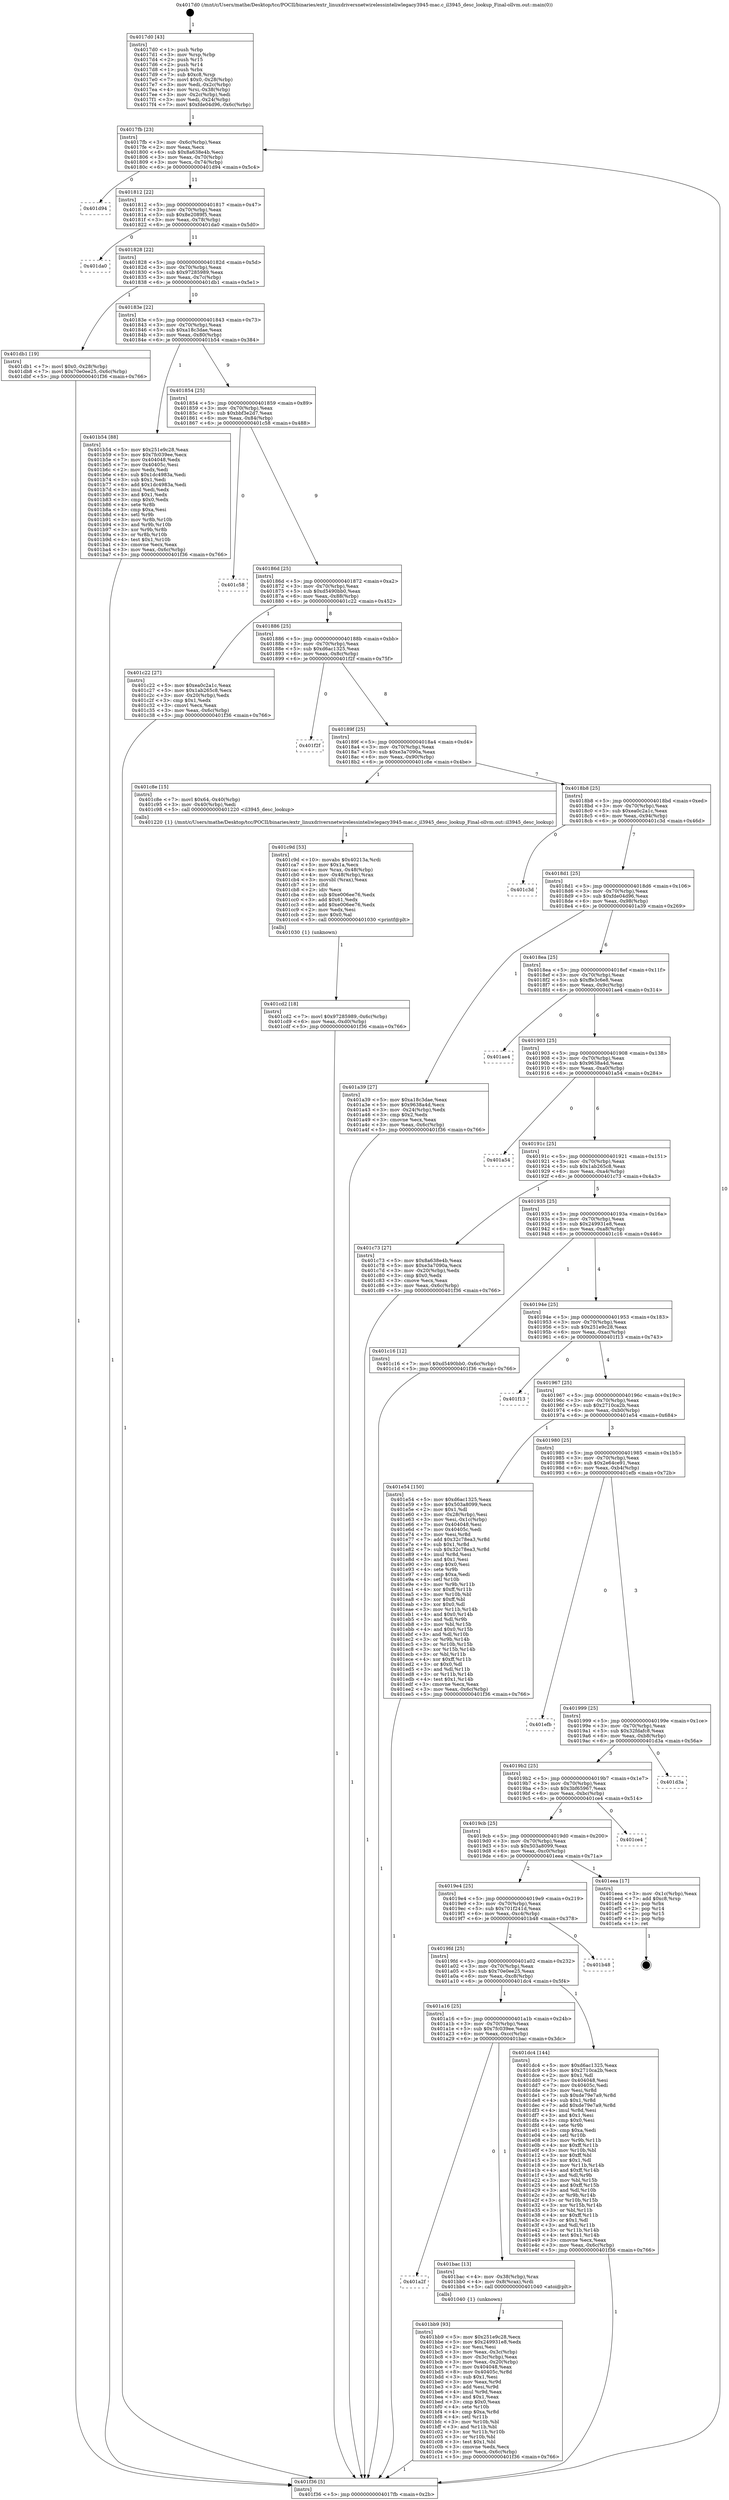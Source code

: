 digraph "0x4017d0" {
  label = "0x4017d0 (/mnt/c/Users/mathe/Desktop/tcc/POCII/binaries/extr_linuxdriversnetwirelessinteliwlegacy3945-mac.c_il3945_desc_lookup_Final-ollvm.out::main(0))"
  labelloc = "t"
  node[shape=record]

  Entry [label="",width=0.3,height=0.3,shape=circle,fillcolor=black,style=filled]
  "0x4017fb" [label="{
     0x4017fb [23]\l
     | [instrs]\l
     &nbsp;&nbsp;0x4017fb \<+3\>: mov -0x6c(%rbp),%eax\l
     &nbsp;&nbsp;0x4017fe \<+2\>: mov %eax,%ecx\l
     &nbsp;&nbsp;0x401800 \<+6\>: sub $0x8a638e4b,%ecx\l
     &nbsp;&nbsp;0x401806 \<+3\>: mov %eax,-0x70(%rbp)\l
     &nbsp;&nbsp;0x401809 \<+3\>: mov %ecx,-0x74(%rbp)\l
     &nbsp;&nbsp;0x40180c \<+6\>: je 0000000000401d94 \<main+0x5c4\>\l
  }"]
  "0x401d94" [label="{
     0x401d94\l
  }", style=dashed]
  "0x401812" [label="{
     0x401812 [22]\l
     | [instrs]\l
     &nbsp;&nbsp;0x401812 \<+5\>: jmp 0000000000401817 \<main+0x47\>\l
     &nbsp;&nbsp;0x401817 \<+3\>: mov -0x70(%rbp),%eax\l
     &nbsp;&nbsp;0x40181a \<+5\>: sub $0x8e2089f5,%eax\l
     &nbsp;&nbsp;0x40181f \<+3\>: mov %eax,-0x78(%rbp)\l
     &nbsp;&nbsp;0x401822 \<+6\>: je 0000000000401da0 \<main+0x5d0\>\l
  }"]
  Exit [label="",width=0.3,height=0.3,shape=circle,fillcolor=black,style=filled,peripheries=2]
  "0x401da0" [label="{
     0x401da0\l
  }", style=dashed]
  "0x401828" [label="{
     0x401828 [22]\l
     | [instrs]\l
     &nbsp;&nbsp;0x401828 \<+5\>: jmp 000000000040182d \<main+0x5d\>\l
     &nbsp;&nbsp;0x40182d \<+3\>: mov -0x70(%rbp),%eax\l
     &nbsp;&nbsp;0x401830 \<+5\>: sub $0x97285989,%eax\l
     &nbsp;&nbsp;0x401835 \<+3\>: mov %eax,-0x7c(%rbp)\l
     &nbsp;&nbsp;0x401838 \<+6\>: je 0000000000401db1 \<main+0x5e1\>\l
  }"]
  "0x401cd2" [label="{
     0x401cd2 [18]\l
     | [instrs]\l
     &nbsp;&nbsp;0x401cd2 \<+7\>: movl $0x97285989,-0x6c(%rbp)\l
     &nbsp;&nbsp;0x401cd9 \<+6\>: mov %eax,-0xd0(%rbp)\l
     &nbsp;&nbsp;0x401cdf \<+5\>: jmp 0000000000401f36 \<main+0x766\>\l
  }"]
  "0x401db1" [label="{
     0x401db1 [19]\l
     | [instrs]\l
     &nbsp;&nbsp;0x401db1 \<+7\>: movl $0x0,-0x28(%rbp)\l
     &nbsp;&nbsp;0x401db8 \<+7\>: movl $0x70e0ee25,-0x6c(%rbp)\l
     &nbsp;&nbsp;0x401dbf \<+5\>: jmp 0000000000401f36 \<main+0x766\>\l
  }"]
  "0x40183e" [label="{
     0x40183e [22]\l
     | [instrs]\l
     &nbsp;&nbsp;0x40183e \<+5\>: jmp 0000000000401843 \<main+0x73\>\l
     &nbsp;&nbsp;0x401843 \<+3\>: mov -0x70(%rbp),%eax\l
     &nbsp;&nbsp;0x401846 \<+5\>: sub $0xa18c3dae,%eax\l
     &nbsp;&nbsp;0x40184b \<+3\>: mov %eax,-0x80(%rbp)\l
     &nbsp;&nbsp;0x40184e \<+6\>: je 0000000000401b54 \<main+0x384\>\l
  }"]
  "0x401c9d" [label="{
     0x401c9d [53]\l
     | [instrs]\l
     &nbsp;&nbsp;0x401c9d \<+10\>: movabs $0x40213a,%rdi\l
     &nbsp;&nbsp;0x401ca7 \<+5\>: mov $0x1a,%ecx\l
     &nbsp;&nbsp;0x401cac \<+4\>: mov %rax,-0x48(%rbp)\l
     &nbsp;&nbsp;0x401cb0 \<+4\>: mov -0x48(%rbp),%rax\l
     &nbsp;&nbsp;0x401cb4 \<+3\>: movsbl (%rax),%eax\l
     &nbsp;&nbsp;0x401cb7 \<+1\>: cltd\l
     &nbsp;&nbsp;0x401cb8 \<+2\>: idiv %ecx\l
     &nbsp;&nbsp;0x401cba \<+6\>: sub $0xe006ee76,%edx\l
     &nbsp;&nbsp;0x401cc0 \<+3\>: add $0x61,%edx\l
     &nbsp;&nbsp;0x401cc3 \<+6\>: add $0xe006ee76,%edx\l
     &nbsp;&nbsp;0x401cc9 \<+2\>: mov %edx,%esi\l
     &nbsp;&nbsp;0x401ccb \<+2\>: mov $0x0,%al\l
     &nbsp;&nbsp;0x401ccd \<+5\>: call 0000000000401030 \<printf@plt\>\l
     | [calls]\l
     &nbsp;&nbsp;0x401030 \{1\} (unknown)\l
  }"]
  "0x401b54" [label="{
     0x401b54 [88]\l
     | [instrs]\l
     &nbsp;&nbsp;0x401b54 \<+5\>: mov $0x251e9c28,%eax\l
     &nbsp;&nbsp;0x401b59 \<+5\>: mov $0x7fc039ee,%ecx\l
     &nbsp;&nbsp;0x401b5e \<+7\>: mov 0x404048,%edx\l
     &nbsp;&nbsp;0x401b65 \<+7\>: mov 0x40405c,%esi\l
     &nbsp;&nbsp;0x401b6c \<+2\>: mov %edx,%edi\l
     &nbsp;&nbsp;0x401b6e \<+6\>: sub $0x1dc4983a,%edi\l
     &nbsp;&nbsp;0x401b74 \<+3\>: sub $0x1,%edi\l
     &nbsp;&nbsp;0x401b77 \<+6\>: add $0x1dc4983a,%edi\l
     &nbsp;&nbsp;0x401b7d \<+3\>: imul %edi,%edx\l
     &nbsp;&nbsp;0x401b80 \<+3\>: and $0x1,%edx\l
     &nbsp;&nbsp;0x401b83 \<+3\>: cmp $0x0,%edx\l
     &nbsp;&nbsp;0x401b86 \<+4\>: sete %r8b\l
     &nbsp;&nbsp;0x401b8a \<+3\>: cmp $0xa,%esi\l
     &nbsp;&nbsp;0x401b8d \<+4\>: setl %r9b\l
     &nbsp;&nbsp;0x401b91 \<+3\>: mov %r8b,%r10b\l
     &nbsp;&nbsp;0x401b94 \<+3\>: and %r9b,%r10b\l
     &nbsp;&nbsp;0x401b97 \<+3\>: xor %r9b,%r8b\l
     &nbsp;&nbsp;0x401b9a \<+3\>: or %r8b,%r10b\l
     &nbsp;&nbsp;0x401b9d \<+4\>: test $0x1,%r10b\l
     &nbsp;&nbsp;0x401ba1 \<+3\>: cmovne %ecx,%eax\l
     &nbsp;&nbsp;0x401ba4 \<+3\>: mov %eax,-0x6c(%rbp)\l
     &nbsp;&nbsp;0x401ba7 \<+5\>: jmp 0000000000401f36 \<main+0x766\>\l
  }"]
  "0x401854" [label="{
     0x401854 [25]\l
     | [instrs]\l
     &nbsp;&nbsp;0x401854 \<+5\>: jmp 0000000000401859 \<main+0x89\>\l
     &nbsp;&nbsp;0x401859 \<+3\>: mov -0x70(%rbp),%eax\l
     &nbsp;&nbsp;0x40185c \<+5\>: sub $0xbbf3e2d7,%eax\l
     &nbsp;&nbsp;0x401861 \<+6\>: mov %eax,-0x84(%rbp)\l
     &nbsp;&nbsp;0x401867 \<+6\>: je 0000000000401c58 \<main+0x488\>\l
  }"]
  "0x401bb9" [label="{
     0x401bb9 [93]\l
     | [instrs]\l
     &nbsp;&nbsp;0x401bb9 \<+5\>: mov $0x251e9c28,%ecx\l
     &nbsp;&nbsp;0x401bbe \<+5\>: mov $0x249931e8,%edx\l
     &nbsp;&nbsp;0x401bc3 \<+2\>: xor %esi,%esi\l
     &nbsp;&nbsp;0x401bc5 \<+3\>: mov %eax,-0x3c(%rbp)\l
     &nbsp;&nbsp;0x401bc8 \<+3\>: mov -0x3c(%rbp),%eax\l
     &nbsp;&nbsp;0x401bcb \<+3\>: mov %eax,-0x20(%rbp)\l
     &nbsp;&nbsp;0x401bce \<+7\>: mov 0x404048,%eax\l
     &nbsp;&nbsp;0x401bd5 \<+8\>: mov 0x40405c,%r8d\l
     &nbsp;&nbsp;0x401bdd \<+3\>: sub $0x1,%esi\l
     &nbsp;&nbsp;0x401be0 \<+3\>: mov %eax,%r9d\l
     &nbsp;&nbsp;0x401be3 \<+3\>: add %esi,%r9d\l
     &nbsp;&nbsp;0x401be6 \<+4\>: imul %r9d,%eax\l
     &nbsp;&nbsp;0x401bea \<+3\>: and $0x1,%eax\l
     &nbsp;&nbsp;0x401bed \<+3\>: cmp $0x0,%eax\l
     &nbsp;&nbsp;0x401bf0 \<+4\>: sete %r10b\l
     &nbsp;&nbsp;0x401bf4 \<+4\>: cmp $0xa,%r8d\l
     &nbsp;&nbsp;0x401bf8 \<+4\>: setl %r11b\l
     &nbsp;&nbsp;0x401bfc \<+3\>: mov %r10b,%bl\l
     &nbsp;&nbsp;0x401bff \<+3\>: and %r11b,%bl\l
     &nbsp;&nbsp;0x401c02 \<+3\>: xor %r11b,%r10b\l
     &nbsp;&nbsp;0x401c05 \<+3\>: or %r10b,%bl\l
     &nbsp;&nbsp;0x401c08 \<+3\>: test $0x1,%bl\l
     &nbsp;&nbsp;0x401c0b \<+3\>: cmovne %edx,%ecx\l
     &nbsp;&nbsp;0x401c0e \<+3\>: mov %ecx,-0x6c(%rbp)\l
     &nbsp;&nbsp;0x401c11 \<+5\>: jmp 0000000000401f36 \<main+0x766\>\l
  }"]
  "0x401c58" [label="{
     0x401c58\l
  }", style=dashed]
  "0x40186d" [label="{
     0x40186d [25]\l
     | [instrs]\l
     &nbsp;&nbsp;0x40186d \<+5\>: jmp 0000000000401872 \<main+0xa2\>\l
     &nbsp;&nbsp;0x401872 \<+3\>: mov -0x70(%rbp),%eax\l
     &nbsp;&nbsp;0x401875 \<+5\>: sub $0xd5490bb0,%eax\l
     &nbsp;&nbsp;0x40187a \<+6\>: mov %eax,-0x88(%rbp)\l
     &nbsp;&nbsp;0x401880 \<+6\>: je 0000000000401c22 \<main+0x452\>\l
  }"]
  "0x401a2f" [label="{
     0x401a2f\l
  }", style=dashed]
  "0x401c22" [label="{
     0x401c22 [27]\l
     | [instrs]\l
     &nbsp;&nbsp;0x401c22 \<+5\>: mov $0xea0c2a1c,%eax\l
     &nbsp;&nbsp;0x401c27 \<+5\>: mov $0x1ab265c8,%ecx\l
     &nbsp;&nbsp;0x401c2c \<+3\>: mov -0x20(%rbp),%edx\l
     &nbsp;&nbsp;0x401c2f \<+3\>: cmp $0x1,%edx\l
     &nbsp;&nbsp;0x401c32 \<+3\>: cmovl %ecx,%eax\l
     &nbsp;&nbsp;0x401c35 \<+3\>: mov %eax,-0x6c(%rbp)\l
     &nbsp;&nbsp;0x401c38 \<+5\>: jmp 0000000000401f36 \<main+0x766\>\l
  }"]
  "0x401886" [label="{
     0x401886 [25]\l
     | [instrs]\l
     &nbsp;&nbsp;0x401886 \<+5\>: jmp 000000000040188b \<main+0xbb\>\l
     &nbsp;&nbsp;0x40188b \<+3\>: mov -0x70(%rbp),%eax\l
     &nbsp;&nbsp;0x40188e \<+5\>: sub $0xd6ac1325,%eax\l
     &nbsp;&nbsp;0x401893 \<+6\>: mov %eax,-0x8c(%rbp)\l
     &nbsp;&nbsp;0x401899 \<+6\>: je 0000000000401f2f \<main+0x75f\>\l
  }"]
  "0x401bac" [label="{
     0x401bac [13]\l
     | [instrs]\l
     &nbsp;&nbsp;0x401bac \<+4\>: mov -0x38(%rbp),%rax\l
     &nbsp;&nbsp;0x401bb0 \<+4\>: mov 0x8(%rax),%rdi\l
     &nbsp;&nbsp;0x401bb4 \<+5\>: call 0000000000401040 \<atoi@plt\>\l
     | [calls]\l
     &nbsp;&nbsp;0x401040 \{1\} (unknown)\l
  }"]
  "0x401f2f" [label="{
     0x401f2f\l
  }", style=dashed]
  "0x40189f" [label="{
     0x40189f [25]\l
     | [instrs]\l
     &nbsp;&nbsp;0x40189f \<+5\>: jmp 00000000004018a4 \<main+0xd4\>\l
     &nbsp;&nbsp;0x4018a4 \<+3\>: mov -0x70(%rbp),%eax\l
     &nbsp;&nbsp;0x4018a7 \<+5\>: sub $0xe3a7090a,%eax\l
     &nbsp;&nbsp;0x4018ac \<+6\>: mov %eax,-0x90(%rbp)\l
     &nbsp;&nbsp;0x4018b2 \<+6\>: je 0000000000401c8e \<main+0x4be\>\l
  }"]
  "0x401a16" [label="{
     0x401a16 [25]\l
     | [instrs]\l
     &nbsp;&nbsp;0x401a16 \<+5\>: jmp 0000000000401a1b \<main+0x24b\>\l
     &nbsp;&nbsp;0x401a1b \<+3\>: mov -0x70(%rbp),%eax\l
     &nbsp;&nbsp;0x401a1e \<+5\>: sub $0x7fc039ee,%eax\l
     &nbsp;&nbsp;0x401a23 \<+6\>: mov %eax,-0xcc(%rbp)\l
     &nbsp;&nbsp;0x401a29 \<+6\>: je 0000000000401bac \<main+0x3dc\>\l
  }"]
  "0x401c8e" [label="{
     0x401c8e [15]\l
     | [instrs]\l
     &nbsp;&nbsp;0x401c8e \<+7\>: movl $0x64,-0x40(%rbp)\l
     &nbsp;&nbsp;0x401c95 \<+3\>: mov -0x40(%rbp),%edi\l
     &nbsp;&nbsp;0x401c98 \<+5\>: call 0000000000401220 \<il3945_desc_lookup\>\l
     | [calls]\l
     &nbsp;&nbsp;0x401220 \{1\} (/mnt/c/Users/mathe/Desktop/tcc/POCII/binaries/extr_linuxdriversnetwirelessinteliwlegacy3945-mac.c_il3945_desc_lookup_Final-ollvm.out::il3945_desc_lookup)\l
  }"]
  "0x4018b8" [label="{
     0x4018b8 [25]\l
     | [instrs]\l
     &nbsp;&nbsp;0x4018b8 \<+5\>: jmp 00000000004018bd \<main+0xed\>\l
     &nbsp;&nbsp;0x4018bd \<+3\>: mov -0x70(%rbp),%eax\l
     &nbsp;&nbsp;0x4018c0 \<+5\>: sub $0xea0c2a1c,%eax\l
     &nbsp;&nbsp;0x4018c5 \<+6\>: mov %eax,-0x94(%rbp)\l
     &nbsp;&nbsp;0x4018cb \<+6\>: je 0000000000401c3d \<main+0x46d\>\l
  }"]
  "0x401dc4" [label="{
     0x401dc4 [144]\l
     | [instrs]\l
     &nbsp;&nbsp;0x401dc4 \<+5\>: mov $0xd6ac1325,%eax\l
     &nbsp;&nbsp;0x401dc9 \<+5\>: mov $0x2710ca2b,%ecx\l
     &nbsp;&nbsp;0x401dce \<+2\>: mov $0x1,%dl\l
     &nbsp;&nbsp;0x401dd0 \<+7\>: mov 0x404048,%esi\l
     &nbsp;&nbsp;0x401dd7 \<+7\>: mov 0x40405c,%edi\l
     &nbsp;&nbsp;0x401dde \<+3\>: mov %esi,%r8d\l
     &nbsp;&nbsp;0x401de1 \<+7\>: sub $0xde79e7a9,%r8d\l
     &nbsp;&nbsp;0x401de8 \<+4\>: sub $0x1,%r8d\l
     &nbsp;&nbsp;0x401dec \<+7\>: add $0xde79e7a9,%r8d\l
     &nbsp;&nbsp;0x401df3 \<+4\>: imul %r8d,%esi\l
     &nbsp;&nbsp;0x401df7 \<+3\>: and $0x1,%esi\l
     &nbsp;&nbsp;0x401dfa \<+3\>: cmp $0x0,%esi\l
     &nbsp;&nbsp;0x401dfd \<+4\>: sete %r9b\l
     &nbsp;&nbsp;0x401e01 \<+3\>: cmp $0xa,%edi\l
     &nbsp;&nbsp;0x401e04 \<+4\>: setl %r10b\l
     &nbsp;&nbsp;0x401e08 \<+3\>: mov %r9b,%r11b\l
     &nbsp;&nbsp;0x401e0b \<+4\>: xor $0xff,%r11b\l
     &nbsp;&nbsp;0x401e0f \<+3\>: mov %r10b,%bl\l
     &nbsp;&nbsp;0x401e12 \<+3\>: xor $0xff,%bl\l
     &nbsp;&nbsp;0x401e15 \<+3\>: xor $0x1,%dl\l
     &nbsp;&nbsp;0x401e18 \<+3\>: mov %r11b,%r14b\l
     &nbsp;&nbsp;0x401e1b \<+4\>: and $0xff,%r14b\l
     &nbsp;&nbsp;0x401e1f \<+3\>: and %dl,%r9b\l
     &nbsp;&nbsp;0x401e22 \<+3\>: mov %bl,%r15b\l
     &nbsp;&nbsp;0x401e25 \<+4\>: and $0xff,%r15b\l
     &nbsp;&nbsp;0x401e29 \<+3\>: and %dl,%r10b\l
     &nbsp;&nbsp;0x401e2c \<+3\>: or %r9b,%r14b\l
     &nbsp;&nbsp;0x401e2f \<+3\>: or %r10b,%r15b\l
     &nbsp;&nbsp;0x401e32 \<+3\>: xor %r15b,%r14b\l
     &nbsp;&nbsp;0x401e35 \<+3\>: or %bl,%r11b\l
     &nbsp;&nbsp;0x401e38 \<+4\>: xor $0xff,%r11b\l
     &nbsp;&nbsp;0x401e3c \<+3\>: or $0x1,%dl\l
     &nbsp;&nbsp;0x401e3f \<+3\>: and %dl,%r11b\l
     &nbsp;&nbsp;0x401e42 \<+3\>: or %r11b,%r14b\l
     &nbsp;&nbsp;0x401e45 \<+4\>: test $0x1,%r14b\l
     &nbsp;&nbsp;0x401e49 \<+3\>: cmovne %ecx,%eax\l
     &nbsp;&nbsp;0x401e4c \<+3\>: mov %eax,-0x6c(%rbp)\l
     &nbsp;&nbsp;0x401e4f \<+5\>: jmp 0000000000401f36 \<main+0x766\>\l
  }"]
  "0x401c3d" [label="{
     0x401c3d\l
  }", style=dashed]
  "0x4018d1" [label="{
     0x4018d1 [25]\l
     | [instrs]\l
     &nbsp;&nbsp;0x4018d1 \<+5\>: jmp 00000000004018d6 \<main+0x106\>\l
     &nbsp;&nbsp;0x4018d6 \<+3\>: mov -0x70(%rbp),%eax\l
     &nbsp;&nbsp;0x4018d9 \<+5\>: sub $0xfde04d96,%eax\l
     &nbsp;&nbsp;0x4018de \<+6\>: mov %eax,-0x98(%rbp)\l
     &nbsp;&nbsp;0x4018e4 \<+6\>: je 0000000000401a39 \<main+0x269\>\l
  }"]
  "0x4019fd" [label="{
     0x4019fd [25]\l
     | [instrs]\l
     &nbsp;&nbsp;0x4019fd \<+5\>: jmp 0000000000401a02 \<main+0x232\>\l
     &nbsp;&nbsp;0x401a02 \<+3\>: mov -0x70(%rbp),%eax\l
     &nbsp;&nbsp;0x401a05 \<+5\>: sub $0x70e0ee25,%eax\l
     &nbsp;&nbsp;0x401a0a \<+6\>: mov %eax,-0xc8(%rbp)\l
     &nbsp;&nbsp;0x401a10 \<+6\>: je 0000000000401dc4 \<main+0x5f4\>\l
  }"]
  "0x401a39" [label="{
     0x401a39 [27]\l
     | [instrs]\l
     &nbsp;&nbsp;0x401a39 \<+5\>: mov $0xa18c3dae,%eax\l
     &nbsp;&nbsp;0x401a3e \<+5\>: mov $0x9638a4d,%ecx\l
     &nbsp;&nbsp;0x401a43 \<+3\>: mov -0x24(%rbp),%edx\l
     &nbsp;&nbsp;0x401a46 \<+3\>: cmp $0x2,%edx\l
     &nbsp;&nbsp;0x401a49 \<+3\>: cmovne %ecx,%eax\l
     &nbsp;&nbsp;0x401a4c \<+3\>: mov %eax,-0x6c(%rbp)\l
     &nbsp;&nbsp;0x401a4f \<+5\>: jmp 0000000000401f36 \<main+0x766\>\l
  }"]
  "0x4018ea" [label="{
     0x4018ea [25]\l
     | [instrs]\l
     &nbsp;&nbsp;0x4018ea \<+5\>: jmp 00000000004018ef \<main+0x11f\>\l
     &nbsp;&nbsp;0x4018ef \<+3\>: mov -0x70(%rbp),%eax\l
     &nbsp;&nbsp;0x4018f2 \<+5\>: sub $0xffe3c6e8,%eax\l
     &nbsp;&nbsp;0x4018f7 \<+6\>: mov %eax,-0x9c(%rbp)\l
     &nbsp;&nbsp;0x4018fd \<+6\>: je 0000000000401ae4 \<main+0x314\>\l
  }"]
  "0x401f36" [label="{
     0x401f36 [5]\l
     | [instrs]\l
     &nbsp;&nbsp;0x401f36 \<+5\>: jmp 00000000004017fb \<main+0x2b\>\l
  }"]
  "0x4017d0" [label="{
     0x4017d0 [43]\l
     | [instrs]\l
     &nbsp;&nbsp;0x4017d0 \<+1\>: push %rbp\l
     &nbsp;&nbsp;0x4017d1 \<+3\>: mov %rsp,%rbp\l
     &nbsp;&nbsp;0x4017d4 \<+2\>: push %r15\l
     &nbsp;&nbsp;0x4017d6 \<+2\>: push %r14\l
     &nbsp;&nbsp;0x4017d8 \<+1\>: push %rbx\l
     &nbsp;&nbsp;0x4017d9 \<+7\>: sub $0xc8,%rsp\l
     &nbsp;&nbsp;0x4017e0 \<+7\>: movl $0x0,-0x28(%rbp)\l
     &nbsp;&nbsp;0x4017e7 \<+3\>: mov %edi,-0x2c(%rbp)\l
     &nbsp;&nbsp;0x4017ea \<+4\>: mov %rsi,-0x38(%rbp)\l
     &nbsp;&nbsp;0x4017ee \<+3\>: mov -0x2c(%rbp),%edi\l
     &nbsp;&nbsp;0x4017f1 \<+3\>: mov %edi,-0x24(%rbp)\l
     &nbsp;&nbsp;0x4017f4 \<+7\>: movl $0xfde04d96,-0x6c(%rbp)\l
  }"]
  "0x401b48" [label="{
     0x401b48\l
  }", style=dashed]
  "0x401ae4" [label="{
     0x401ae4\l
  }", style=dashed]
  "0x401903" [label="{
     0x401903 [25]\l
     | [instrs]\l
     &nbsp;&nbsp;0x401903 \<+5\>: jmp 0000000000401908 \<main+0x138\>\l
     &nbsp;&nbsp;0x401908 \<+3\>: mov -0x70(%rbp),%eax\l
     &nbsp;&nbsp;0x40190b \<+5\>: sub $0x9638a4d,%eax\l
     &nbsp;&nbsp;0x401910 \<+6\>: mov %eax,-0xa0(%rbp)\l
     &nbsp;&nbsp;0x401916 \<+6\>: je 0000000000401a54 \<main+0x284\>\l
  }"]
  "0x4019e4" [label="{
     0x4019e4 [25]\l
     | [instrs]\l
     &nbsp;&nbsp;0x4019e4 \<+5\>: jmp 00000000004019e9 \<main+0x219\>\l
     &nbsp;&nbsp;0x4019e9 \<+3\>: mov -0x70(%rbp),%eax\l
     &nbsp;&nbsp;0x4019ec \<+5\>: sub $0x701f241d,%eax\l
     &nbsp;&nbsp;0x4019f1 \<+6\>: mov %eax,-0xc4(%rbp)\l
     &nbsp;&nbsp;0x4019f7 \<+6\>: je 0000000000401b48 \<main+0x378\>\l
  }"]
  "0x401a54" [label="{
     0x401a54\l
  }", style=dashed]
  "0x40191c" [label="{
     0x40191c [25]\l
     | [instrs]\l
     &nbsp;&nbsp;0x40191c \<+5\>: jmp 0000000000401921 \<main+0x151\>\l
     &nbsp;&nbsp;0x401921 \<+3\>: mov -0x70(%rbp),%eax\l
     &nbsp;&nbsp;0x401924 \<+5\>: sub $0x1ab265c8,%eax\l
     &nbsp;&nbsp;0x401929 \<+6\>: mov %eax,-0xa4(%rbp)\l
     &nbsp;&nbsp;0x40192f \<+6\>: je 0000000000401c73 \<main+0x4a3\>\l
  }"]
  "0x401eea" [label="{
     0x401eea [17]\l
     | [instrs]\l
     &nbsp;&nbsp;0x401eea \<+3\>: mov -0x1c(%rbp),%eax\l
     &nbsp;&nbsp;0x401eed \<+7\>: add $0xc8,%rsp\l
     &nbsp;&nbsp;0x401ef4 \<+1\>: pop %rbx\l
     &nbsp;&nbsp;0x401ef5 \<+2\>: pop %r14\l
     &nbsp;&nbsp;0x401ef7 \<+2\>: pop %r15\l
     &nbsp;&nbsp;0x401ef9 \<+1\>: pop %rbp\l
     &nbsp;&nbsp;0x401efa \<+1\>: ret\l
  }"]
  "0x401c73" [label="{
     0x401c73 [27]\l
     | [instrs]\l
     &nbsp;&nbsp;0x401c73 \<+5\>: mov $0x8a638e4b,%eax\l
     &nbsp;&nbsp;0x401c78 \<+5\>: mov $0xe3a7090a,%ecx\l
     &nbsp;&nbsp;0x401c7d \<+3\>: mov -0x20(%rbp),%edx\l
     &nbsp;&nbsp;0x401c80 \<+3\>: cmp $0x0,%edx\l
     &nbsp;&nbsp;0x401c83 \<+3\>: cmove %ecx,%eax\l
     &nbsp;&nbsp;0x401c86 \<+3\>: mov %eax,-0x6c(%rbp)\l
     &nbsp;&nbsp;0x401c89 \<+5\>: jmp 0000000000401f36 \<main+0x766\>\l
  }"]
  "0x401935" [label="{
     0x401935 [25]\l
     | [instrs]\l
     &nbsp;&nbsp;0x401935 \<+5\>: jmp 000000000040193a \<main+0x16a\>\l
     &nbsp;&nbsp;0x40193a \<+3\>: mov -0x70(%rbp),%eax\l
     &nbsp;&nbsp;0x40193d \<+5\>: sub $0x249931e8,%eax\l
     &nbsp;&nbsp;0x401942 \<+6\>: mov %eax,-0xa8(%rbp)\l
     &nbsp;&nbsp;0x401948 \<+6\>: je 0000000000401c16 \<main+0x446\>\l
  }"]
  "0x4019cb" [label="{
     0x4019cb [25]\l
     | [instrs]\l
     &nbsp;&nbsp;0x4019cb \<+5\>: jmp 00000000004019d0 \<main+0x200\>\l
     &nbsp;&nbsp;0x4019d0 \<+3\>: mov -0x70(%rbp),%eax\l
     &nbsp;&nbsp;0x4019d3 \<+5\>: sub $0x503a8099,%eax\l
     &nbsp;&nbsp;0x4019d8 \<+6\>: mov %eax,-0xc0(%rbp)\l
     &nbsp;&nbsp;0x4019de \<+6\>: je 0000000000401eea \<main+0x71a\>\l
  }"]
  "0x401c16" [label="{
     0x401c16 [12]\l
     | [instrs]\l
     &nbsp;&nbsp;0x401c16 \<+7\>: movl $0xd5490bb0,-0x6c(%rbp)\l
     &nbsp;&nbsp;0x401c1d \<+5\>: jmp 0000000000401f36 \<main+0x766\>\l
  }"]
  "0x40194e" [label="{
     0x40194e [25]\l
     | [instrs]\l
     &nbsp;&nbsp;0x40194e \<+5\>: jmp 0000000000401953 \<main+0x183\>\l
     &nbsp;&nbsp;0x401953 \<+3\>: mov -0x70(%rbp),%eax\l
     &nbsp;&nbsp;0x401956 \<+5\>: sub $0x251e9c28,%eax\l
     &nbsp;&nbsp;0x40195b \<+6\>: mov %eax,-0xac(%rbp)\l
     &nbsp;&nbsp;0x401961 \<+6\>: je 0000000000401f13 \<main+0x743\>\l
  }"]
  "0x401ce4" [label="{
     0x401ce4\l
  }", style=dashed]
  "0x401f13" [label="{
     0x401f13\l
  }", style=dashed]
  "0x401967" [label="{
     0x401967 [25]\l
     | [instrs]\l
     &nbsp;&nbsp;0x401967 \<+5\>: jmp 000000000040196c \<main+0x19c\>\l
     &nbsp;&nbsp;0x40196c \<+3\>: mov -0x70(%rbp),%eax\l
     &nbsp;&nbsp;0x40196f \<+5\>: sub $0x2710ca2b,%eax\l
     &nbsp;&nbsp;0x401974 \<+6\>: mov %eax,-0xb0(%rbp)\l
     &nbsp;&nbsp;0x40197a \<+6\>: je 0000000000401e54 \<main+0x684\>\l
  }"]
  "0x4019b2" [label="{
     0x4019b2 [25]\l
     | [instrs]\l
     &nbsp;&nbsp;0x4019b2 \<+5\>: jmp 00000000004019b7 \<main+0x1e7\>\l
     &nbsp;&nbsp;0x4019b7 \<+3\>: mov -0x70(%rbp),%eax\l
     &nbsp;&nbsp;0x4019ba \<+5\>: sub $0x3bf65967,%eax\l
     &nbsp;&nbsp;0x4019bf \<+6\>: mov %eax,-0xbc(%rbp)\l
     &nbsp;&nbsp;0x4019c5 \<+6\>: je 0000000000401ce4 \<main+0x514\>\l
  }"]
  "0x401e54" [label="{
     0x401e54 [150]\l
     | [instrs]\l
     &nbsp;&nbsp;0x401e54 \<+5\>: mov $0xd6ac1325,%eax\l
     &nbsp;&nbsp;0x401e59 \<+5\>: mov $0x503a8099,%ecx\l
     &nbsp;&nbsp;0x401e5e \<+2\>: mov $0x1,%dl\l
     &nbsp;&nbsp;0x401e60 \<+3\>: mov -0x28(%rbp),%esi\l
     &nbsp;&nbsp;0x401e63 \<+3\>: mov %esi,-0x1c(%rbp)\l
     &nbsp;&nbsp;0x401e66 \<+7\>: mov 0x404048,%esi\l
     &nbsp;&nbsp;0x401e6d \<+7\>: mov 0x40405c,%edi\l
     &nbsp;&nbsp;0x401e74 \<+3\>: mov %esi,%r8d\l
     &nbsp;&nbsp;0x401e77 \<+7\>: add $0x32c78ea3,%r8d\l
     &nbsp;&nbsp;0x401e7e \<+4\>: sub $0x1,%r8d\l
     &nbsp;&nbsp;0x401e82 \<+7\>: sub $0x32c78ea3,%r8d\l
     &nbsp;&nbsp;0x401e89 \<+4\>: imul %r8d,%esi\l
     &nbsp;&nbsp;0x401e8d \<+3\>: and $0x1,%esi\l
     &nbsp;&nbsp;0x401e90 \<+3\>: cmp $0x0,%esi\l
     &nbsp;&nbsp;0x401e93 \<+4\>: sete %r9b\l
     &nbsp;&nbsp;0x401e97 \<+3\>: cmp $0xa,%edi\l
     &nbsp;&nbsp;0x401e9a \<+4\>: setl %r10b\l
     &nbsp;&nbsp;0x401e9e \<+3\>: mov %r9b,%r11b\l
     &nbsp;&nbsp;0x401ea1 \<+4\>: xor $0xff,%r11b\l
     &nbsp;&nbsp;0x401ea5 \<+3\>: mov %r10b,%bl\l
     &nbsp;&nbsp;0x401ea8 \<+3\>: xor $0xff,%bl\l
     &nbsp;&nbsp;0x401eab \<+3\>: xor $0x0,%dl\l
     &nbsp;&nbsp;0x401eae \<+3\>: mov %r11b,%r14b\l
     &nbsp;&nbsp;0x401eb1 \<+4\>: and $0x0,%r14b\l
     &nbsp;&nbsp;0x401eb5 \<+3\>: and %dl,%r9b\l
     &nbsp;&nbsp;0x401eb8 \<+3\>: mov %bl,%r15b\l
     &nbsp;&nbsp;0x401ebb \<+4\>: and $0x0,%r15b\l
     &nbsp;&nbsp;0x401ebf \<+3\>: and %dl,%r10b\l
     &nbsp;&nbsp;0x401ec2 \<+3\>: or %r9b,%r14b\l
     &nbsp;&nbsp;0x401ec5 \<+3\>: or %r10b,%r15b\l
     &nbsp;&nbsp;0x401ec8 \<+3\>: xor %r15b,%r14b\l
     &nbsp;&nbsp;0x401ecb \<+3\>: or %bl,%r11b\l
     &nbsp;&nbsp;0x401ece \<+4\>: xor $0xff,%r11b\l
     &nbsp;&nbsp;0x401ed2 \<+3\>: or $0x0,%dl\l
     &nbsp;&nbsp;0x401ed5 \<+3\>: and %dl,%r11b\l
     &nbsp;&nbsp;0x401ed8 \<+3\>: or %r11b,%r14b\l
     &nbsp;&nbsp;0x401edb \<+4\>: test $0x1,%r14b\l
     &nbsp;&nbsp;0x401edf \<+3\>: cmovne %ecx,%eax\l
     &nbsp;&nbsp;0x401ee2 \<+3\>: mov %eax,-0x6c(%rbp)\l
     &nbsp;&nbsp;0x401ee5 \<+5\>: jmp 0000000000401f36 \<main+0x766\>\l
  }"]
  "0x401980" [label="{
     0x401980 [25]\l
     | [instrs]\l
     &nbsp;&nbsp;0x401980 \<+5\>: jmp 0000000000401985 \<main+0x1b5\>\l
     &nbsp;&nbsp;0x401985 \<+3\>: mov -0x70(%rbp),%eax\l
     &nbsp;&nbsp;0x401988 \<+5\>: sub $0x2e64ce91,%eax\l
     &nbsp;&nbsp;0x40198d \<+6\>: mov %eax,-0xb4(%rbp)\l
     &nbsp;&nbsp;0x401993 \<+6\>: je 0000000000401efb \<main+0x72b\>\l
  }"]
  "0x401d3a" [label="{
     0x401d3a\l
  }", style=dashed]
  "0x401efb" [label="{
     0x401efb\l
  }", style=dashed]
  "0x401999" [label="{
     0x401999 [25]\l
     | [instrs]\l
     &nbsp;&nbsp;0x401999 \<+5\>: jmp 000000000040199e \<main+0x1ce\>\l
     &nbsp;&nbsp;0x40199e \<+3\>: mov -0x70(%rbp),%eax\l
     &nbsp;&nbsp;0x4019a1 \<+5\>: sub $0x32fdafc8,%eax\l
     &nbsp;&nbsp;0x4019a6 \<+6\>: mov %eax,-0xb8(%rbp)\l
     &nbsp;&nbsp;0x4019ac \<+6\>: je 0000000000401d3a \<main+0x56a\>\l
  }"]
  Entry -> "0x4017d0" [label=" 1"]
  "0x4017fb" -> "0x401d94" [label=" 0"]
  "0x4017fb" -> "0x401812" [label=" 11"]
  "0x401eea" -> Exit [label=" 1"]
  "0x401812" -> "0x401da0" [label=" 0"]
  "0x401812" -> "0x401828" [label=" 11"]
  "0x401e54" -> "0x401f36" [label=" 1"]
  "0x401828" -> "0x401db1" [label=" 1"]
  "0x401828" -> "0x40183e" [label=" 10"]
  "0x401dc4" -> "0x401f36" [label=" 1"]
  "0x40183e" -> "0x401b54" [label=" 1"]
  "0x40183e" -> "0x401854" [label=" 9"]
  "0x401db1" -> "0x401f36" [label=" 1"]
  "0x401854" -> "0x401c58" [label=" 0"]
  "0x401854" -> "0x40186d" [label=" 9"]
  "0x401cd2" -> "0x401f36" [label=" 1"]
  "0x40186d" -> "0x401c22" [label=" 1"]
  "0x40186d" -> "0x401886" [label=" 8"]
  "0x401c9d" -> "0x401cd2" [label=" 1"]
  "0x401886" -> "0x401f2f" [label=" 0"]
  "0x401886" -> "0x40189f" [label=" 8"]
  "0x401c8e" -> "0x401c9d" [label=" 1"]
  "0x40189f" -> "0x401c8e" [label=" 1"]
  "0x40189f" -> "0x4018b8" [label=" 7"]
  "0x401c22" -> "0x401f36" [label=" 1"]
  "0x4018b8" -> "0x401c3d" [label=" 0"]
  "0x4018b8" -> "0x4018d1" [label=" 7"]
  "0x401c16" -> "0x401f36" [label=" 1"]
  "0x4018d1" -> "0x401a39" [label=" 1"]
  "0x4018d1" -> "0x4018ea" [label=" 6"]
  "0x401a39" -> "0x401f36" [label=" 1"]
  "0x4017d0" -> "0x4017fb" [label=" 1"]
  "0x401f36" -> "0x4017fb" [label=" 10"]
  "0x401b54" -> "0x401f36" [label=" 1"]
  "0x401bac" -> "0x401bb9" [label=" 1"]
  "0x4018ea" -> "0x401ae4" [label=" 0"]
  "0x4018ea" -> "0x401903" [label=" 6"]
  "0x401a16" -> "0x401a2f" [label=" 0"]
  "0x401903" -> "0x401a54" [label=" 0"]
  "0x401903" -> "0x40191c" [label=" 6"]
  "0x401c73" -> "0x401f36" [label=" 1"]
  "0x40191c" -> "0x401c73" [label=" 1"]
  "0x40191c" -> "0x401935" [label=" 5"]
  "0x4019fd" -> "0x401a16" [label=" 1"]
  "0x401935" -> "0x401c16" [label=" 1"]
  "0x401935" -> "0x40194e" [label=" 4"]
  "0x401bb9" -> "0x401f36" [label=" 1"]
  "0x40194e" -> "0x401f13" [label=" 0"]
  "0x40194e" -> "0x401967" [label=" 4"]
  "0x4019e4" -> "0x4019fd" [label=" 2"]
  "0x401967" -> "0x401e54" [label=" 1"]
  "0x401967" -> "0x401980" [label=" 3"]
  "0x401a16" -> "0x401bac" [label=" 1"]
  "0x401980" -> "0x401efb" [label=" 0"]
  "0x401980" -> "0x401999" [label=" 3"]
  "0x4019cb" -> "0x4019e4" [label=" 2"]
  "0x401999" -> "0x401d3a" [label=" 0"]
  "0x401999" -> "0x4019b2" [label=" 3"]
  "0x4019e4" -> "0x401b48" [label=" 0"]
  "0x4019b2" -> "0x401ce4" [label=" 0"]
  "0x4019b2" -> "0x4019cb" [label=" 3"]
  "0x4019fd" -> "0x401dc4" [label=" 1"]
  "0x4019cb" -> "0x401eea" [label=" 1"]
}
